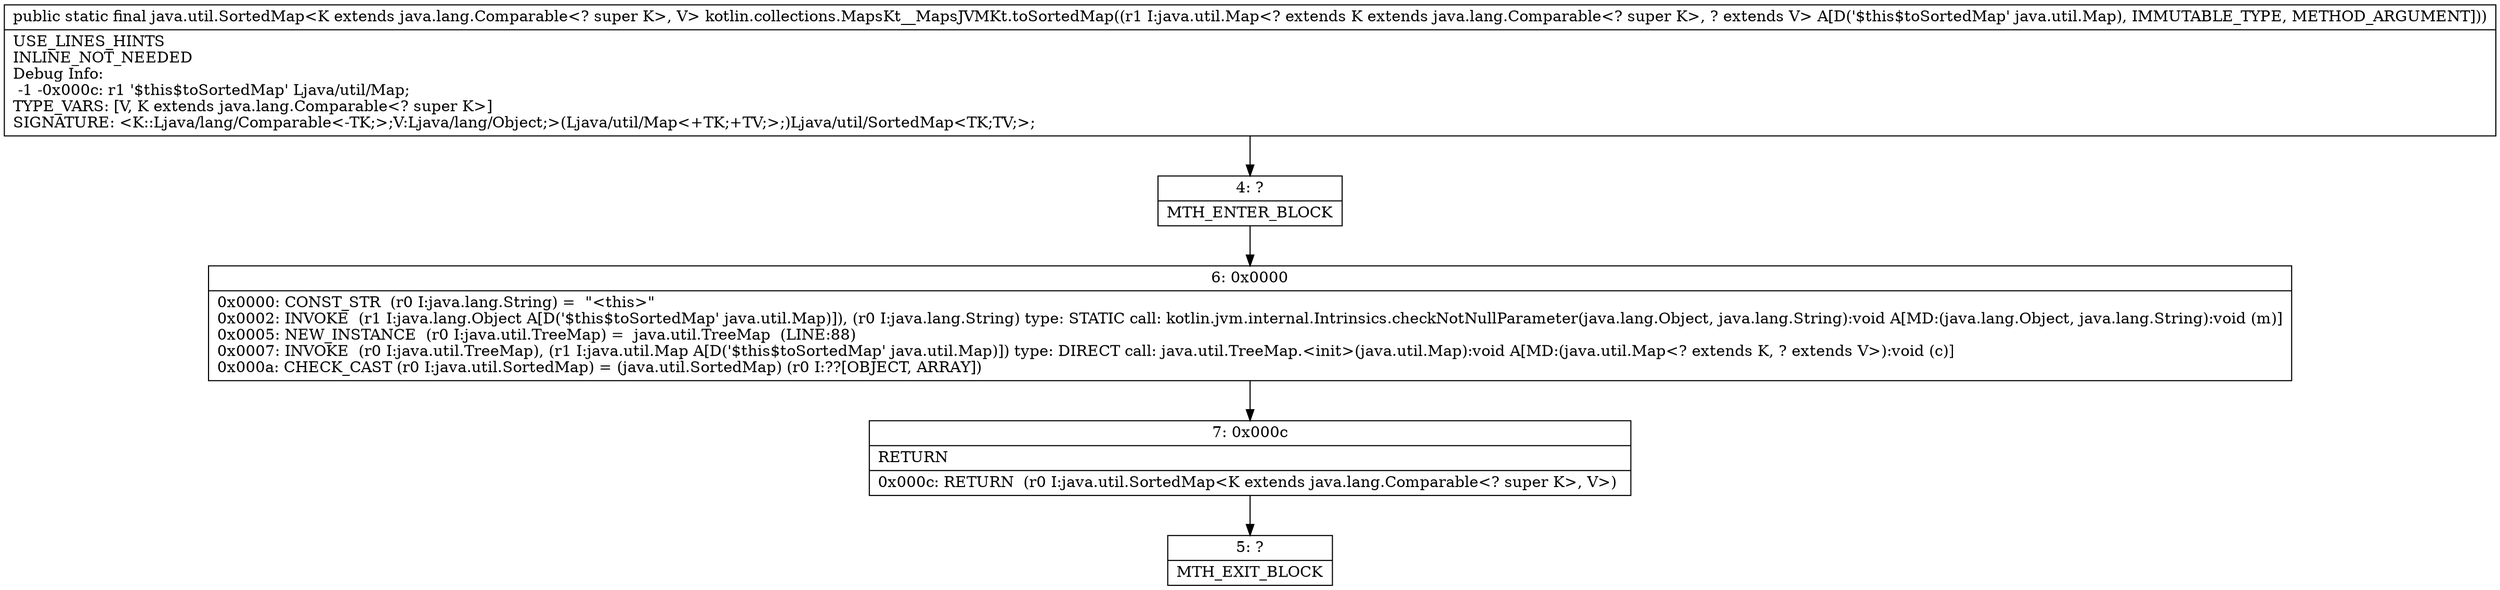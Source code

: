 digraph "CFG forkotlin.collections.MapsKt__MapsJVMKt.toSortedMap(Ljava\/util\/Map;)Ljava\/util\/SortedMap;" {
Node_4 [shape=record,label="{4\:\ ?|MTH_ENTER_BLOCK\l}"];
Node_6 [shape=record,label="{6\:\ 0x0000|0x0000: CONST_STR  (r0 I:java.lang.String) =  \"\<this\>\" \l0x0002: INVOKE  (r1 I:java.lang.Object A[D('$this$toSortedMap' java.util.Map)]), (r0 I:java.lang.String) type: STATIC call: kotlin.jvm.internal.Intrinsics.checkNotNullParameter(java.lang.Object, java.lang.String):void A[MD:(java.lang.Object, java.lang.String):void (m)]\l0x0005: NEW_INSTANCE  (r0 I:java.util.TreeMap) =  java.util.TreeMap  (LINE:88)\l0x0007: INVOKE  (r0 I:java.util.TreeMap), (r1 I:java.util.Map A[D('$this$toSortedMap' java.util.Map)]) type: DIRECT call: java.util.TreeMap.\<init\>(java.util.Map):void A[MD:(java.util.Map\<? extends K, ? extends V\>):void (c)]\l0x000a: CHECK_CAST (r0 I:java.util.SortedMap) = (java.util.SortedMap) (r0 I:??[OBJECT, ARRAY]) \l}"];
Node_7 [shape=record,label="{7\:\ 0x000c|RETURN\l|0x000c: RETURN  (r0 I:java.util.SortedMap\<K extends java.lang.Comparable\<? super K\>, V\>) \l}"];
Node_5 [shape=record,label="{5\:\ ?|MTH_EXIT_BLOCK\l}"];
MethodNode[shape=record,label="{public static final java.util.SortedMap\<K extends java.lang.Comparable\<? super K\>, V\> kotlin.collections.MapsKt__MapsJVMKt.toSortedMap((r1 I:java.util.Map\<? extends K extends java.lang.Comparable\<? super K\>, ? extends V\> A[D('$this$toSortedMap' java.util.Map), IMMUTABLE_TYPE, METHOD_ARGUMENT]))  | USE_LINES_HINTS\lINLINE_NOT_NEEDED\lDebug Info:\l  \-1 \-0x000c: r1 '$this$toSortedMap' Ljava\/util\/Map;\lTYPE_VARS: [V, K extends java.lang.Comparable\<? super K\>]\lSIGNATURE: \<K::Ljava\/lang\/Comparable\<\-TK;\>;V:Ljava\/lang\/Object;\>(Ljava\/util\/Map\<+TK;+TV;\>;)Ljava\/util\/SortedMap\<TK;TV;\>;\l}"];
MethodNode -> Node_4;Node_4 -> Node_6;
Node_6 -> Node_7;
Node_7 -> Node_5;
}

